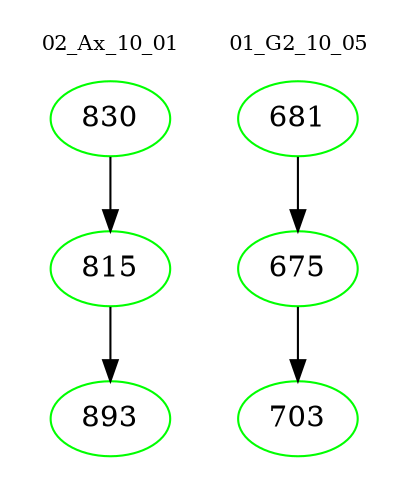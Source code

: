 digraph{
subgraph cluster_0 {
color = white
label = "02_Ax_10_01";
fontsize=10;
T0_830 [label="830", color="green"]
T0_830 -> T0_815 [color="black"]
T0_815 [label="815", color="green"]
T0_815 -> T0_893 [color="black"]
T0_893 [label="893", color="green"]
}
subgraph cluster_1 {
color = white
label = "01_G2_10_05";
fontsize=10;
T1_681 [label="681", color="green"]
T1_681 -> T1_675 [color="black"]
T1_675 [label="675", color="green"]
T1_675 -> T1_703 [color="black"]
T1_703 [label="703", color="green"]
}
}

